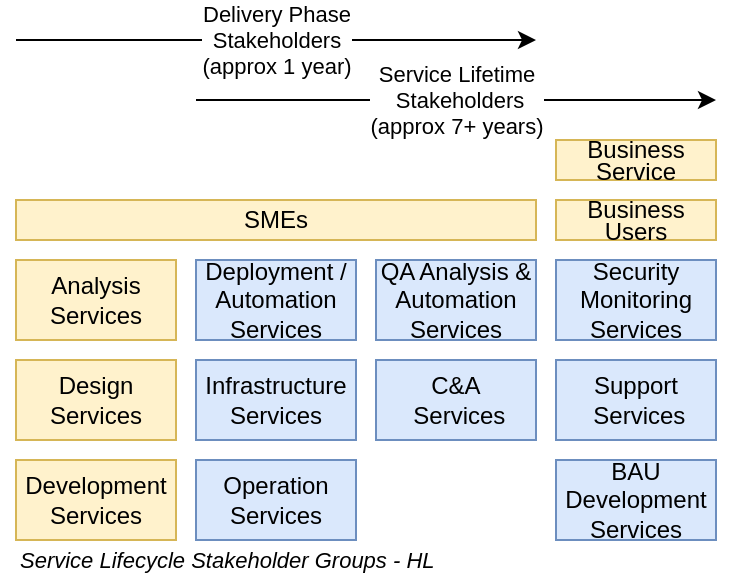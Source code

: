 <mxfile version="18.0.2" type="google"><diagram id="mDG3DgdXpp1G_dPYfZf9" name="Service Lifecycle Stakeholders"><mxGraphModel grid="1" page="1" gridSize="10" guides="1" tooltips="1" connect="1" arrows="1" fold="1" pageScale="1" pageWidth="827" pageHeight="1169" math="0" shadow="0"><root><mxCell id="wYzrM4M7yCJeEbqKlmlP-0"/><mxCell id="wYzrM4M7yCJeEbqKlmlP-1" parent="wYzrM4M7yCJeEbqKlmlP-0"/><mxCell id="wYzrM4M7yCJeEbqKlmlP-2" value="Deployment / Automation&lt;br&gt;Services" style="rounded=0;whiteSpace=wrap;html=1;sketch=0;fillColor=#dae8fc;strokeColor=#6c8ebf;" vertex="1" parent="wYzrM4M7yCJeEbqKlmlP-1"><mxGeometry x="210" y="160" width="80" height="40" as="geometry"/></mxCell><mxCell id="wYzrM4M7yCJeEbqKlmlP-3" value="Infrastructure Services" style="rounded=0;whiteSpace=wrap;html=1;sketch=0;fillColor=#dae8fc;strokeColor=#6c8ebf;" vertex="1" parent="wYzrM4M7yCJeEbqKlmlP-1"><mxGeometry x="210" y="210" width="80" height="40" as="geometry"/></mxCell><mxCell id="wYzrM4M7yCJeEbqKlmlP-4" value="Operation Services" style="rounded=0;whiteSpace=wrap;html=1;sketch=0;fillColor=#dae8fc;strokeColor=#6c8ebf;" vertex="1" parent="wYzrM4M7yCJeEbqKlmlP-1"><mxGeometry x="210" y="260" width="80" height="40" as="geometry"/></mxCell><mxCell id="wYzrM4M7yCJeEbqKlmlP-5" value="Security Monitoring Services" style="rounded=0;whiteSpace=wrap;html=1;sketch=0;fillColor=#dae8fc;strokeColor=#6c8ebf;" vertex="1" parent="wYzrM4M7yCJeEbqKlmlP-1"><mxGeometry x="390" y="160" width="80" height="40" as="geometry"/></mxCell><mxCell id="wYzrM4M7yCJeEbqKlmlP-7" value="Support&lt;br&gt;&amp;nbsp;Services" style="rounded=0;whiteSpace=wrap;html=1;sketch=0;fillColor=#dae8fc;strokeColor=#6c8ebf;" vertex="1" parent="wYzrM4M7yCJeEbqKlmlP-1"><mxGeometry x="390" y="210" width="80" height="40" as="geometry"/></mxCell><mxCell id="wYzrM4M7yCJeEbqKlmlP-8" value="Analysis Services" style="rounded=0;whiteSpace=wrap;html=1;sketch=0;fillColor=#fff2cc;strokeColor=#d6b656;" vertex="1" parent="wYzrM4M7yCJeEbqKlmlP-1"><mxGeometry x="120" y="160" width="80" height="40" as="geometry"/></mxCell><mxCell id="wYzrM4M7yCJeEbqKlmlP-9" value="Design Services" style="rounded=0;whiteSpace=wrap;html=1;sketch=0;fillColor=#fff2cc;strokeColor=#d6b656;" vertex="1" parent="wYzrM4M7yCJeEbqKlmlP-1"><mxGeometry x="120" y="210" width="80" height="40" as="geometry"/></mxCell><mxCell id="wYzrM4M7yCJeEbqKlmlP-10" value="Development Services" style="rounded=0;whiteSpace=wrap;html=1;sketch=0;fillColor=#fff2cc;strokeColor=#d6b656;" vertex="1" parent="wYzrM4M7yCJeEbqKlmlP-1"><mxGeometry x="120" y="260" width="80" height="40" as="geometry"/></mxCell><mxCell id="wYzrM4M7yCJeEbqKlmlP-11" value="C&amp;amp;A&lt;br&gt;&amp;nbsp;Services" style="rounded=0;whiteSpace=wrap;html=1;sketch=0;fillColor=#dae8fc;strokeColor=#6c8ebf;" vertex="1" parent="wYzrM4M7yCJeEbqKlmlP-1"><mxGeometry x="300" y="210" width="80" height="40" as="geometry"/></mxCell><mxCell id="wYzrM4M7yCJeEbqKlmlP-12" value="QA Analysis &amp;amp; Automation Services" style="rounded=0;whiteSpace=wrap;html=1;sketch=0;fillColor=#dae8fc;strokeColor=#6c8ebf;" vertex="1" parent="wYzrM4M7yCJeEbqKlmlP-1"><mxGeometry x="300" y="160" width="80" height="40" as="geometry"/></mxCell><mxCell id="wYzrM4M7yCJeEbqKlmlP-13" value="Service Lifetime&lt;br&gt;&amp;nbsp;Stakeholders &lt;br&gt;(approx 7+ years)" style="endArrow=classic;html=1;" edge="1" parent="wYzrM4M7yCJeEbqKlmlP-1"><mxGeometry width="50" height="50" relative="1" as="geometry"><mxPoint x="210" y="80" as="sourcePoint"/><mxPoint x="470" y="80" as="targetPoint"/></mxGeometry></mxCell><mxCell id="wYzrM4M7yCJeEbqKlmlP-14" value="Delivery Phase &lt;br&gt;Stakeholders &lt;br&gt;(approx 1 year)" style="endArrow=classic;html=1;" edge="1" parent="wYzrM4M7yCJeEbqKlmlP-1"><mxGeometry width="50" height="50" relative="1" as="geometry"><mxPoint x="120" y="50" as="sourcePoint"/><mxPoint x="380" y="50" as="targetPoint"/></mxGeometry></mxCell><mxCell id="wYzrM4M7yCJeEbqKlmlP-15" value="BAU&lt;br&gt;Development&lt;br&gt;Services" style="rounded=0;whiteSpace=wrap;html=1;sketch=0;fillColor=#dae8fc;strokeColor=#6c8ebf;" vertex="1" parent="wYzrM4M7yCJeEbqKlmlP-1"><mxGeometry x="390" y="260" width="80" height="40" as="geometry"/></mxCell><mxCell id="N9seZkYAqWoCvw5rrsx_-0" value="Service Lifecycle Stakeholder Groups - HL" style="text;html=1;strokeColor=none;fillColor=none;align=left;verticalAlign=middle;whiteSpace=wrap;rounded=0;fontSize=11;opacity=80;fontStyle=2" vertex="1" parent="wYzrM4M7yCJeEbqKlmlP-1"><mxGeometry x="120" y="300" width="350" height="20" as="geometry"/></mxCell><mxCell id="N9seZkYAqWoCvw5rrsx_-1" value="&lt;p style=&quot;line-height: 90%&quot;&gt;Business Service&lt;/p&gt;" style="rounded=0;whiteSpace=wrap;html=1;sketch=0;fillColor=#fff2cc;strokeColor=#d6b656;" vertex="1" parent="wYzrM4M7yCJeEbqKlmlP-1"><mxGeometry x="390" y="100" width="80" height="20" as="geometry"/></mxCell><mxCell id="N9seZkYAqWoCvw5rrsx_-2" value="&lt;p style=&quot;line-height: 90%&quot;&gt;Business Users&lt;/p&gt;" style="rounded=0;whiteSpace=wrap;html=1;sketch=0;fillColor=#fff2cc;strokeColor=#d6b656;" vertex="1" parent="wYzrM4M7yCJeEbqKlmlP-1"><mxGeometry x="390" y="130" width="80" height="20" as="geometry"/></mxCell><mxCell id="N9seZkYAqWoCvw5rrsx_-3" value="SMEs" style="rounded=0;whiteSpace=wrap;html=1;sketch=0;fillColor=#fff2cc;strokeColor=#d6b656;" vertex="1" parent="wYzrM4M7yCJeEbqKlmlP-1"><mxGeometry x="120" y="130" width="260" height="20" as="geometry"/></mxCell></root></mxGraphModel></diagram></mxfile>